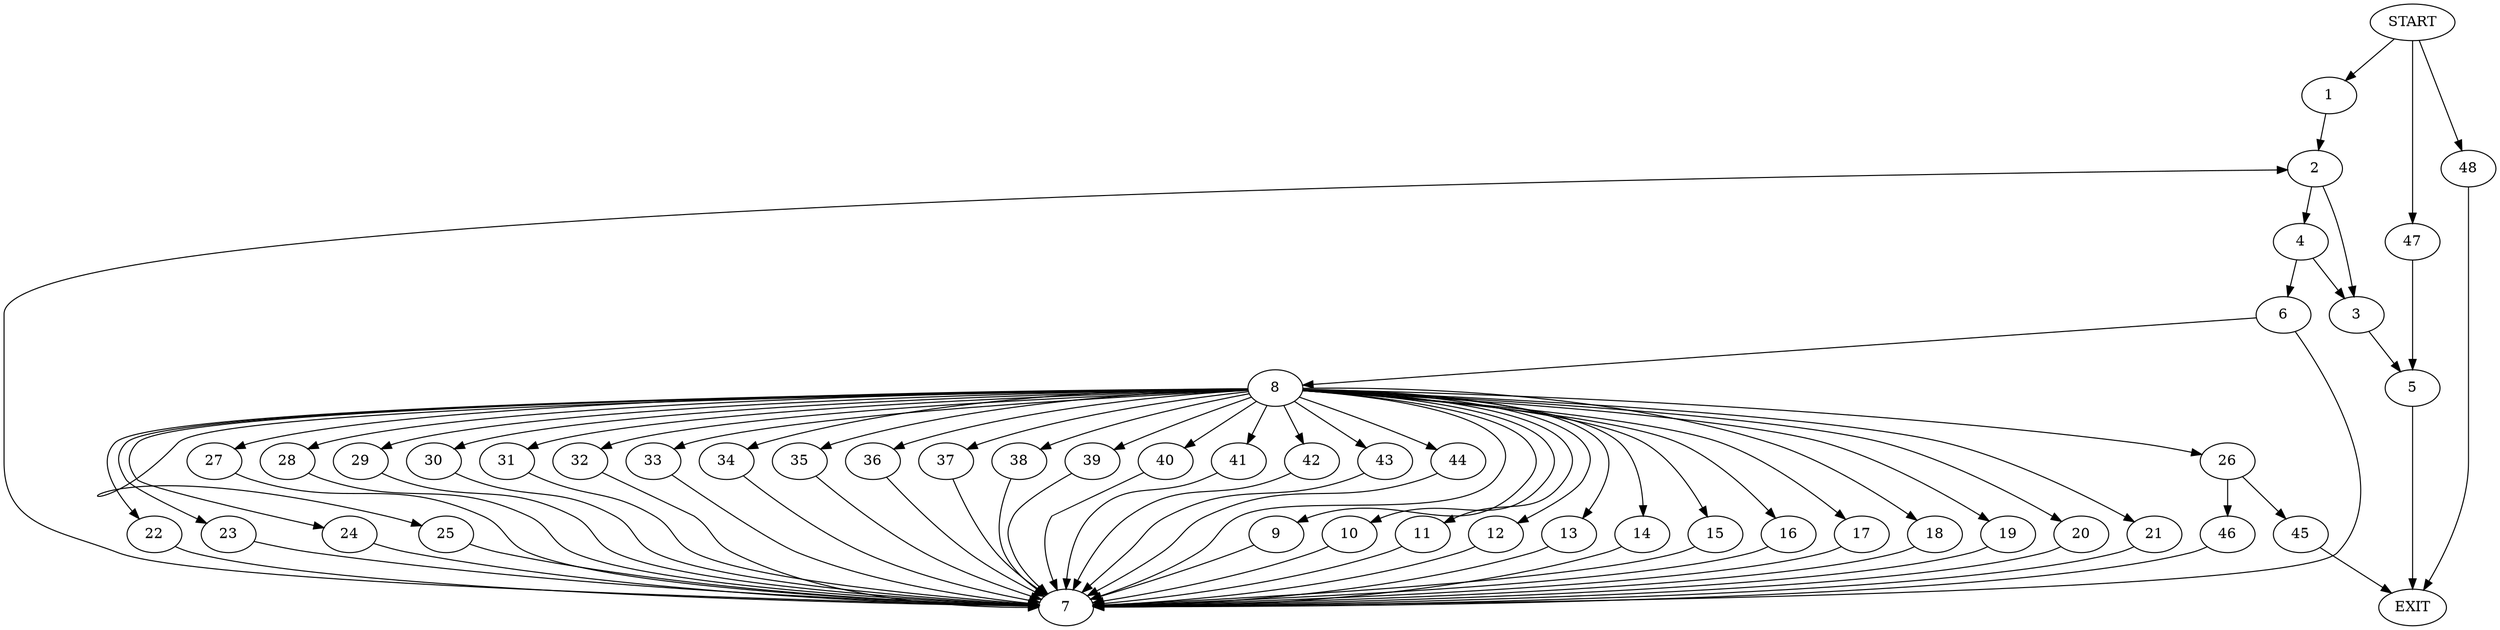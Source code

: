 digraph {
0 [label="START"];
1;
2;
3;
4;
5;
6;
7;
8;
9;
10;
11;
12;
13;
14;
15;
16;
17;
18;
19;
20;
21;
22;
23;
24;
25;
26;
27;
28;
29;
30;
31;
32;
33;
34;
35;
36;
37;
38;
39;
40;
41;
42;
43;
44;
45;
46;
47;
48;
49 [label="EXIT"];
0 -> 1;
1 -> 2;
2 -> 3;
2 -> 4;
3 -> 5;
4 -> 3;
4 -> 6;
6 -> 7;
6 -> 8;
8 -> 9;
8 -> 10;
8 -> 11;
8 -> 12;
8 -> 13;
8 -> 14;
8 -> 15;
8 -> 16;
8 -> 17;
8 -> 18;
8 -> 19;
8 -> 20;
8 -> 21;
8 -> 22;
8 -> 23;
8 -> 24;
8 -> 25;
8 -> 26;
8 -> 27;
8 -> 28;
8 -> 29;
8 -> 30;
8 -> 31;
8 -> 32;
8 -> 33;
8 -> 34;
8 -> 35;
8 -> 36;
8 -> 37;
8 -> 38;
8 -> 39;
8 -> 40;
8 -> 7;
8 -> 41;
8 -> 42;
8 -> 43;
8 -> 44;
7 -> 2;
25 -> 7;
12 -> 7;
42 -> 7;
40 -> 7;
29 -> 7;
20 -> 7;
27 -> 7;
30 -> 7;
13 -> 7;
34 -> 7;
43 -> 7;
22 -> 7;
35 -> 7;
36 -> 7;
26 -> 45;
26 -> 46;
10 -> 7;
38 -> 7;
28 -> 7;
14 -> 7;
17 -> 7;
31 -> 7;
41 -> 7;
44 -> 7;
39 -> 7;
24 -> 7;
18 -> 7;
32 -> 7;
33 -> 7;
11 -> 7;
15 -> 7;
16 -> 7;
21 -> 7;
23 -> 7;
19 -> 7;
37 -> 7;
9 -> 7;
45 -> 49;
46 -> 7;
5 -> 49;
0 -> 47;
47 -> 5;
0 -> 48;
48 -> 49;
}